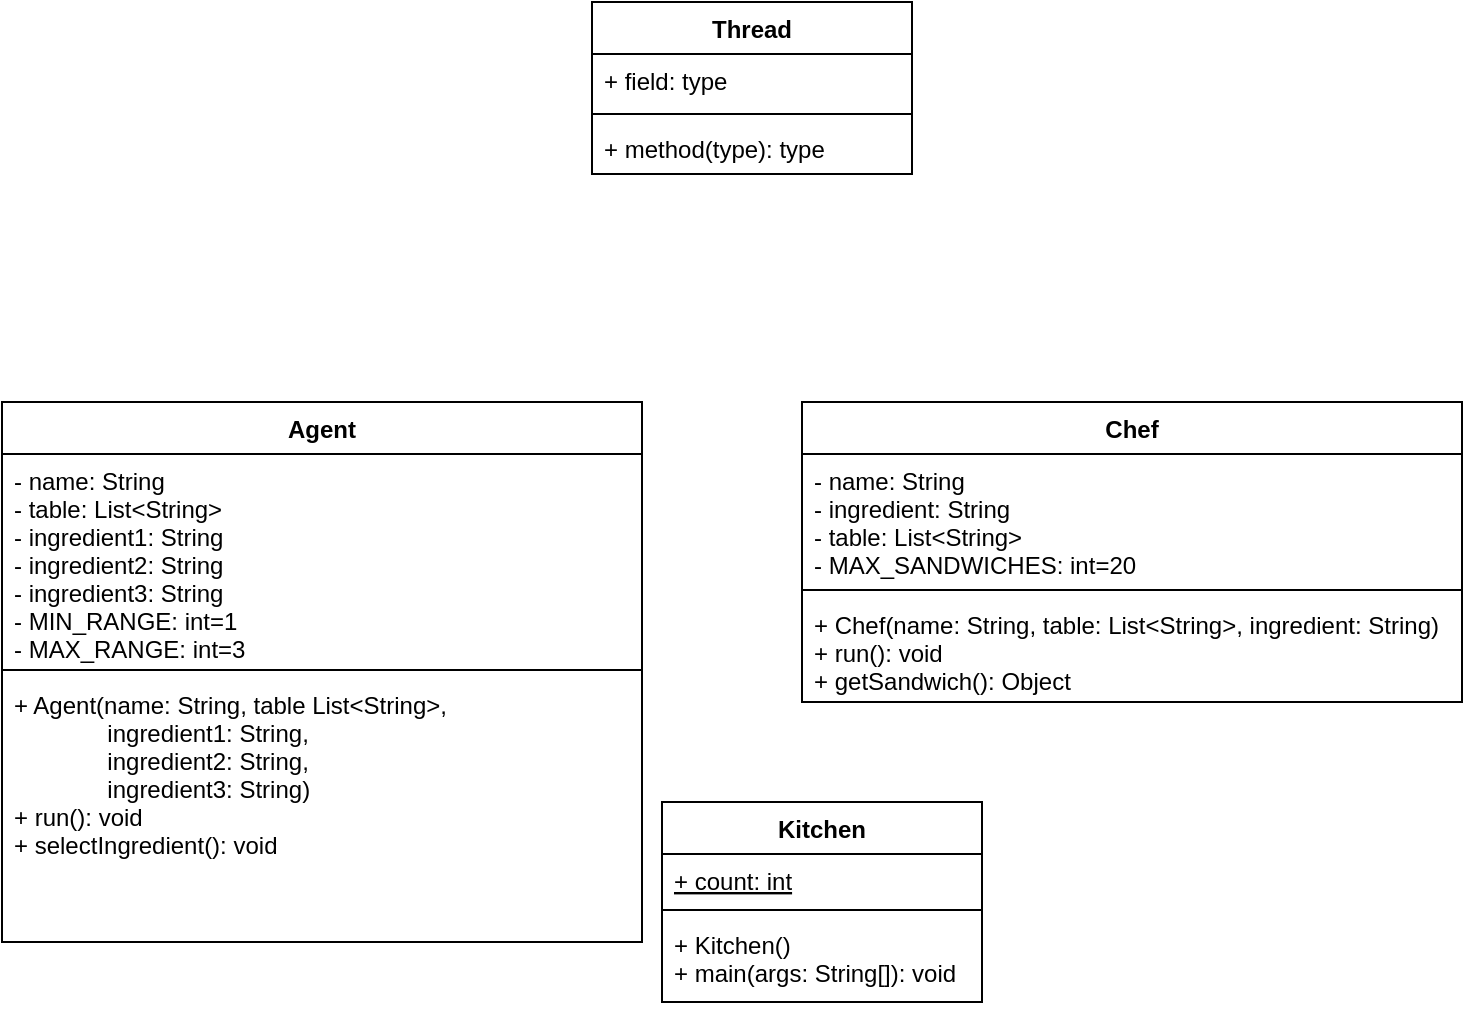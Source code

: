 <mxfile version="20.8.5" type="github"><diagram id="jZ9dLvTM9Wt9Y2EBPhjy" name="Page-1"><mxGraphModel dx="1674" dy="788" grid="1" gridSize="10" guides="1" tooltips="1" connect="1" arrows="1" fold="1" page="1" pageScale="1" pageWidth="850" pageHeight="1100" math="0" shadow="0"><root><mxCell id="0"/><mxCell id="1" parent="0"/><mxCell id="QLh520BjIluGX8JwNs9W-1" value="Agent" style="swimlane;fontStyle=1;align=center;verticalAlign=top;childLayout=stackLayout;horizontal=1;startSize=26;horizontalStack=0;resizeParent=1;resizeParentMax=0;resizeLast=0;collapsible=1;marginBottom=0;" parent="1" vertex="1"><mxGeometry x="50" y="370" width="320" height="270" as="geometry"/></mxCell><mxCell id="QLh520BjIluGX8JwNs9W-2" value="- name: String&#10;- table: List&lt;String&gt;&#10;- ingredient1: String&#10;- ingredient2: String&#10;- ingredient3: String&#10;- MIN_RANGE: int=1&#10;- MAX_RANGE: int=3" style="text;strokeColor=none;fillColor=none;align=left;verticalAlign=top;spacingLeft=4;spacingRight=4;overflow=hidden;rotatable=0;points=[[0,0.5],[1,0.5]];portConstraint=eastwest;" parent="QLh520BjIluGX8JwNs9W-1" vertex="1"><mxGeometry y="26" width="320" height="104" as="geometry"/></mxCell><mxCell id="QLh520BjIluGX8JwNs9W-3" value="" style="line;strokeWidth=1;fillColor=none;align=left;verticalAlign=middle;spacingTop=-1;spacingLeft=3;spacingRight=3;rotatable=0;labelPosition=right;points=[];portConstraint=eastwest;strokeColor=inherit;" parent="QLh520BjIluGX8JwNs9W-1" vertex="1"><mxGeometry y="130" width="320" height="8" as="geometry"/></mxCell><mxCell id="QLh520BjIluGX8JwNs9W-4" value="+ Agent(name: String, table List&lt;String&gt;, &#10;              ingredient1: String, &#10;              ingredient2: String, &#10;              ingredient3: String)&#10;+ run(): void&#10;+ selectIngredient(): void" style="text;strokeColor=none;fillColor=none;align=left;verticalAlign=top;spacingLeft=4;spacingRight=4;overflow=hidden;rotatable=0;points=[[0,0.5],[1,0.5]];portConstraint=eastwest;" parent="QLh520BjIluGX8JwNs9W-1" vertex="1"><mxGeometry y="138" width="320" height="132" as="geometry"/></mxCell><mxCell id="QLh520BjIluGX8JwNs9W-5" value="Kitchen" style="swimlane;fontStyle=1;align=center;verticalAlign=top;childLayout=stackLayout;horizontal=1;startSize=26;horizontalStack=0;resizeParent=1;resizeParentMax=0;resizeLast=0;collapsible=1;marginBottom=0;" parent="1" vertex="1"><mxGeometry x="380" y="570" width="160" height="100" as="geometry"/></mxCell><mxCell id="QLh520BjIluGX8JwNs9W-6" value="+ count: int" style="text;strokeColor=none;fillColor=none;align=left;verticalAlign=top;spacingLeft=4;spacingRight=4;overflow=hidden;rotatable=0;points=[[0,0.5],[1,0.5]];portConstraint=eastwest;fontStyle=4" parent="QLh520BjIluGX8JwNs9W-5" vertex="1"><mxGeometry y="26" width="160" height="24" as="geometry"/></mxCell><mxCell id="QLh520BjIluGX8JwNs9W-7" value="" style="line;strokeWidth=1;fillColor=none;align=left;verticalAlign=middle;spacingTop=-1;spacingLeft=3;spacingRight=3;rotatable=0;labelPosition=right;points=[];portConstraint=eastwest;strokeColor=inherit;" parent="QLh520BjIluGX8JwNs9W-5" vertex="1"><mxGeometry y="50" width="160" height="8" as="geometry"/></mxCell><mxCell id="QLh520BjIluGX8JwNs9W-8" value="+ Kitchen()&#10;+ main(args: String[]): void" style="text;strokeColor=none;fillColor=none;align=left;verticalAlign=top;spacingLeft=4;spacingRight=4;overflow=hidden;rotatable=0;points=[[0,0.5],[1,0.5]];portConstraint=eastwest;fontStyle=0" parent="QLh520BjIluGX8JwNs9W-5" vertex="1"><mxGeometry y="58" width="160" height="42" as="geometry"/></mxCell><mxCell id="QLh520BjIluGX8JwNs9W-9" value="Chef" style="swimlane;fontStyle=1;align=center;verticalAlign=top;childLayout=stackLayout;horizontal=1;startSize=26;horizontalStack=0;resizeParent=1;resizeParentMax=0;resizeLast=0;collapsible=1;marginBottom=0;" parent="1" vertex="1"><mxGeometry x="450" y="370" width="330" height="150" as="geometry"/></mxCell><mxCell id="QLh520BjIluGX8JwNs9W-10" value="- name: String&#10;- ingredient: String&#10;- table: List&lt;String&gt;&#10;- MAX_SANDWICHES: int=20" style="text;strokeColor=none;fillColor=none;align=left;verticalAlign=top;spacingLeft=4;spacingRight=4;overflow=hidden;rotatable=0;points=[[0,0.5],[1,0.5]];portConstraint=eastwest;fontStyle=0" parent="QLh520BjIluGX8JwNs9W-9" vertex="1"><mxGeometry y="26" width="330" height="64" as="geometry"/></mxCell><mxCell id="QLh520BjIluGX8JwNs9W-11" value="" style="line;strokeWidth=1;fillColor=none;align=left;verticalAlign=middle;spacingTop=-1;spacingLeft=3;spacingRight=3;rotatable=0;labelPosition=right;points=[];portConstraint=eastwest;strokeColor=inherit;" parent="QLh520BjIluGX8JwNs9W-9" vertex="1"><mxGeometry y="90" width="330" height="8" as="geometry"/></mxCell><mxCell id="QLh520BjIluGX8JwNs9W-12" value="+ Chef(name: String, table: List&lt;String&gt;, ingredient: String)&#10;+ run(): void&#10;+ getSandwich(): Object" style="text;strokeColor=none;fillColor=none;align=left;verticalAlign=top;spacingLeft=4;spacingRight=4;overflow=hidden;rotatable=0;points=[[0,0.5],[1,0.5]];portConstraint=eastwest;" parent="QLh520BjIluGX8JwNs9W-9" vertex="1"><mxGeometry y="98" width="330" height="52" as="geometry"/></mxCell><mxCell id="QLh520BjIluGX8JwNs9W-13" value="Thread" style="swimlane;fontStyle=1;align=center;verticalAlign=top;childLayout=stackLayout;horizontal=1;startSize=26;horizontalStack=0;resizeParent=1;resizeParentMax=0;resizeLast=0;collapsible=1;marginBottom=0;" parent="1" vertex="1"><mxGeometry x="345" y="170" width="160" height="86" as="geometry"/></mxCell><mxCell id="QLh520BjIluGX8JwNs9W-14" value="+ field: type" style="text;strokeColor=none;fillColor=none;align=left;verticalAlign=top;spacingLeft=4;spacingRight=4;overflow=hidden;rotatable=0;points=[[0,0.5],[1,0.5]];portConstraint=eastwest;" parent="QLh520BjIluGX8JwNs9W-13" vertex="1"><mxGeometry y="26" width="160" height="26" as="geometry"/></mxCell><mxCell id="QLh520BjIluGX8JwNs9W-15" value="" style="line;strokeWidth=1;fillColor=none;align=left;verticalAlign=middle;spacingTop=-1;spacingLeft=3;spacingRight=3;rotatable=0;labelPosition=right;points=[];portConstraint=eastwest;strokeColor=inherit;" parent="QLh520BjIluGX8JwNs9W-13" vertex="1"><mxGeometry y="52" width="160" height="8" as="geometry"/></mxCell><mxCell id="QLh520BjIluGX8JwNs9W-16" value="+ method(type): type" style="text;strokeColor=none;fillColor=none;align=left;verticalAlign=top;spacingLeft=4;spacingRight=4;overflow=hidden;rotatable=0;points=[[0,0.5],[1,0.5]];portConstraint=eastwest;" parent="QLh520BjIluGX8JwNs9W-13" vertex="1"><mxGeometry y="60" width="160" height="26" as="geometry"/></mxCell></root></mxGraphModel></diagram></mxfile>